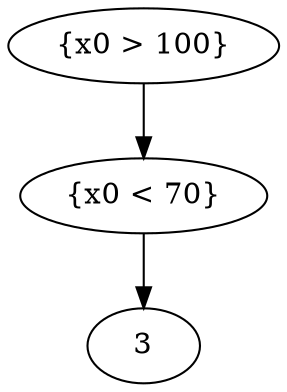 digraph G {
        1 [label="{x0 > 100}"][init=1][match=0]
        2 [label="{x0 < 70}"][init=0][match=0]
        3 [init=0][match=1]
        1->2;
        2->3;
}

